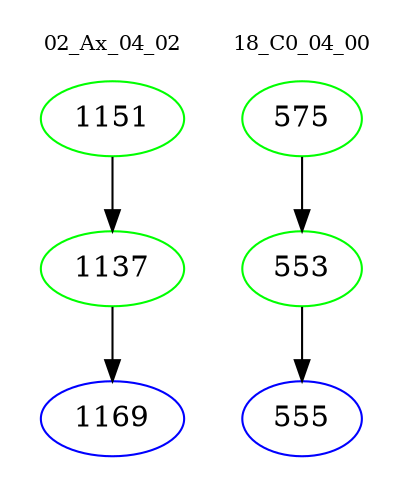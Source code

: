 digraph{
subgraph cluster_0 {
color = white
label = "02_Ax_04_02";
fontsize=10;
T0_1151 [label="1151", color="green"]
T0_1151 -> T0_1137 [color="black"]
T0_1137 [label="1137", color="green"]
T0_1137 -> T0_1169 [color="black"]
T0_1169 [label="1169", color="blue"]
}
subgraph cluster_1 {
color = white
label = "18_C0_04_00";
fontsize=10;
T1_575 [label="575", color="green"]
T1_575 -> T1_553 [color="black"]
T1_553 [label="553", color="green"]
T1_553 -> T1_555 [color="black"]
T1_555 [label="555", color="blue"]
}
}
